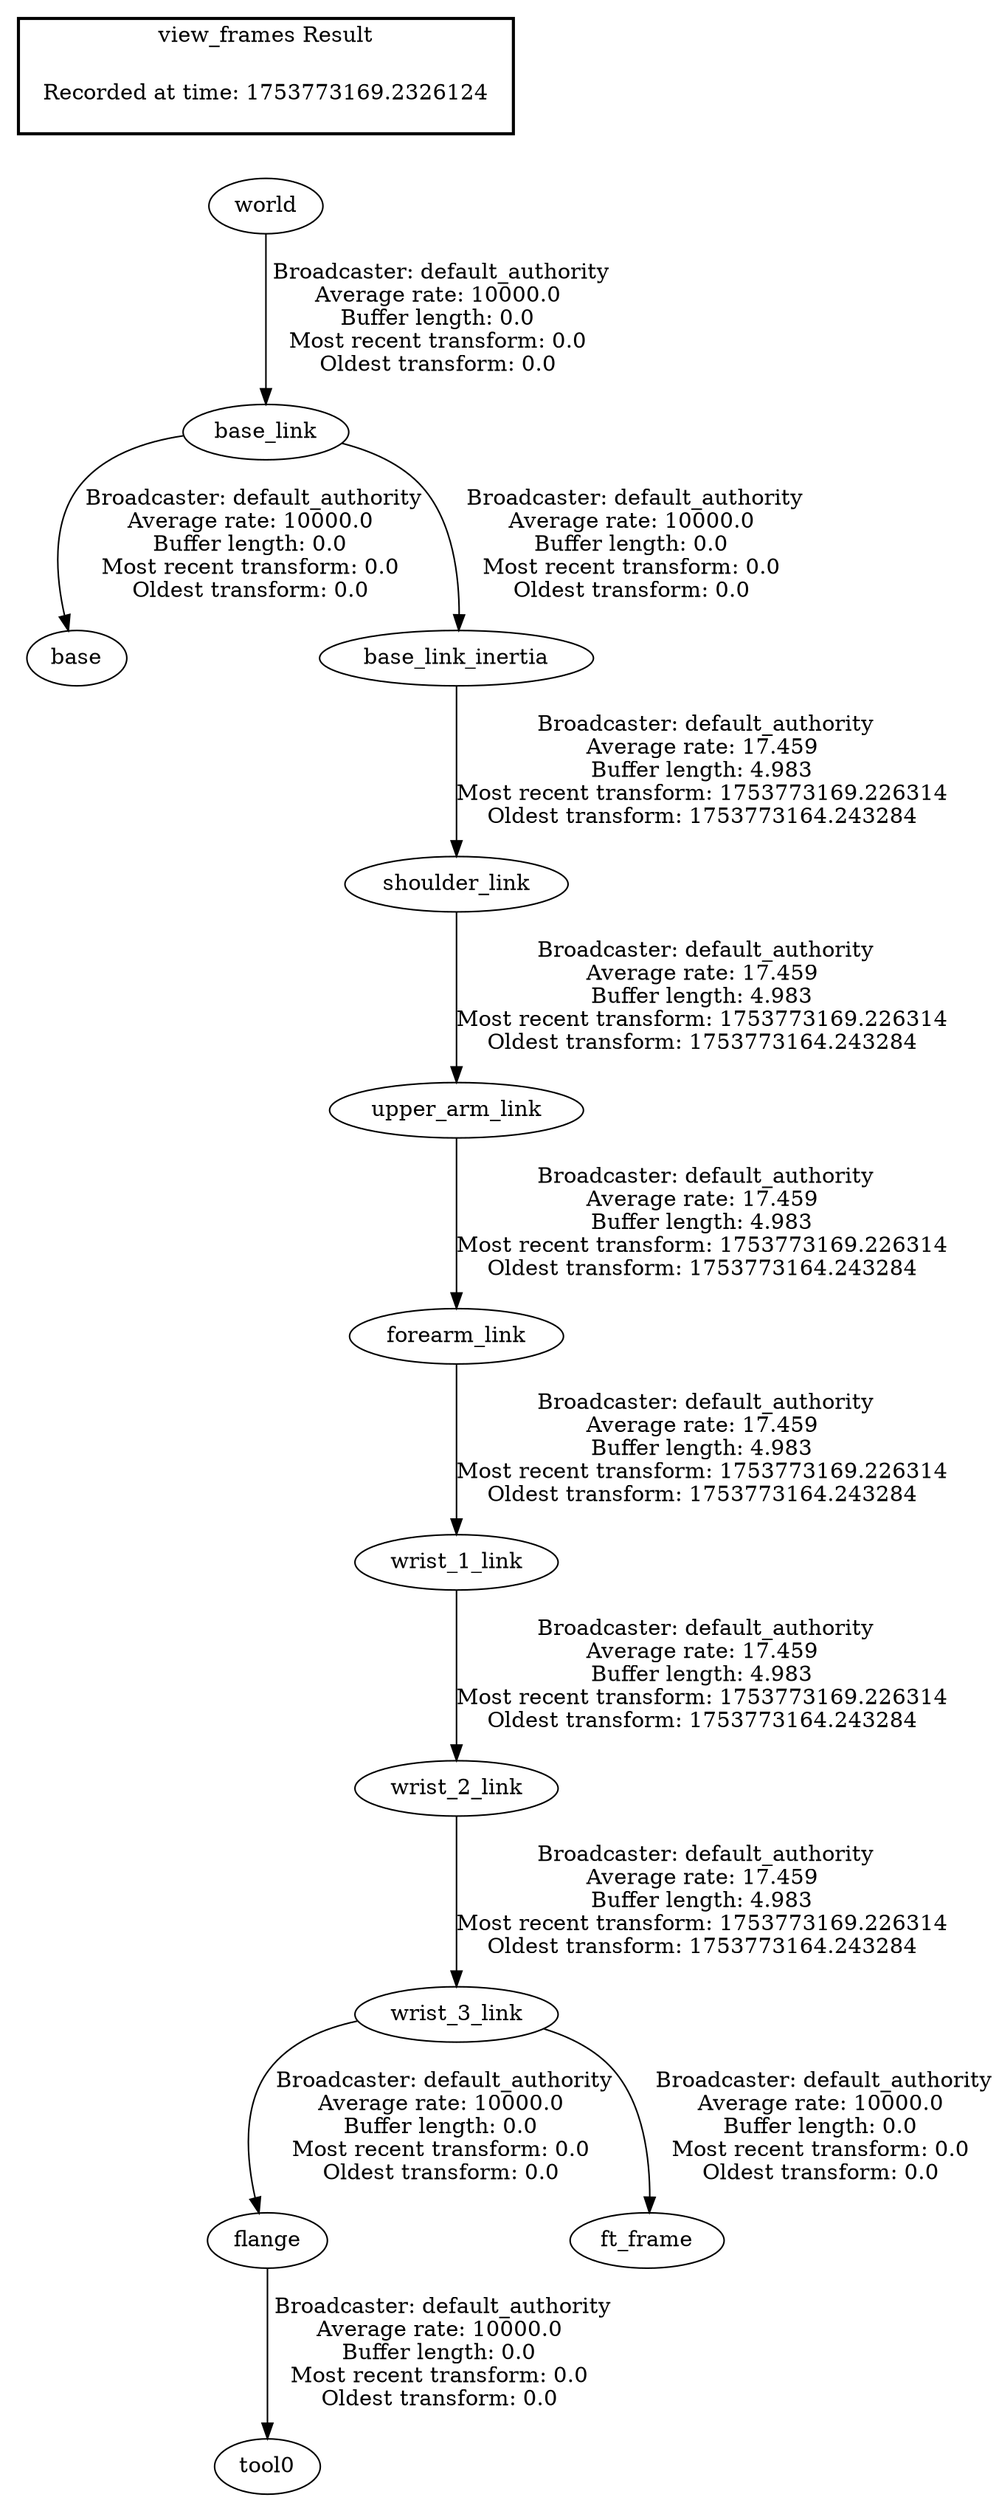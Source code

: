 digraph G {
"world" -> "base_link"[label=" Broadcaster: default_authority\nAverage rate: 10000.0\nBuffer length: 0.0\nMost recent transform: 0.0\nOldest transform: 0.0\n"];
"base_link" -> "base"[label=" Broadcaster: default_authority\nAverage rate: 10000.0\nBuffer length: 0.0\nMost recent transform: 0.0\nOldest transform: 0.0\n"];
"base_link" -> "base_link_inertia"[label=" Broadcaster: default_authority\nAverage rate: 10000.0\nBuffer length: 0.0\nMost recent transform: 0.0\nOldest transform: 0.0\n"];
"flange" -> "tool0"[label=" Broadcaster: default_authority\nAverage rate: 10000.0\nBuffer length: 0.0\nMost recent transform: 0.0\nOldest transform: 0.0\n"];
"wrist_3_link" -> "flange"[label=" Broadcaster: default_authority\nAverage rate: 10000.0\nBuffer length: 0.0\nMost recent transform: 0.0\nOldest transform: 0.0\n"];
"wrist_2_link" -> "wrist_3_link"[label=" Broadcaster: default_authority\nAverage rate: 17.459\nBuffer length: 4.983\nMost recent transform: 1753773169.226314\nOldest transform: 1753773164.243284\n"];
"wrist_3_link" -> "ft_frame"[label=" Broadcaster: default_authority\nAverage rate: 10000.0\nBuffer length: 0.0\nMost recent transform: 0.0\nOldest transform: 0.0\n"];
"upper_arm_link" -> "forearm_link"[label=" Broadcaster: default_authority\nAverage rate: 17.459\nBuffer length: 4.983\nMost recent transform: 1753773169.226314\nOldest transform: 1753773164.243284\n"];
"shoulder_link" -> "upper_arm_link"[label=" Broadcaster: default_authority\nAverage rate: 17.459\nBuffer length: 4.983\nMost recent transform: 1753773169.226314\nOldest transform: 1753773164.243284\n"];
"base_link_inertia" -> "shoulder_link"[label=" Broadcaster: default_authority\nAverage rate: 17.459\nBuffer length: 4.983\nMost recent transform: 1753773169.226314\nOldest transform: 1753773164.243284\n"];
"forearm_link" -> "wrist_1_link"[label=" Broadcaster: default_authority\nAverage rate: 17.459\nBuffer length: 4.983\nMost recent transform: 1753773169.226314\nOldest transform: 1753773164.243284\n"];
"wrist_1_link" -> "wrist_2_link"[label=" Broadcaster: default_authority\nAverage rate: 17.459\nBuffer length: 4.983\nMost recent transform: 1753773169.226314\nOldest transform: 1753773164.243284\n"];
edge [style=invis];
 subgraph cluster_legend { style=bold; color=black; label ="view_frames Result";
"Recorded at time: 1753773169.2326124"[ shape=plaintext ] ;
}->"world";
}